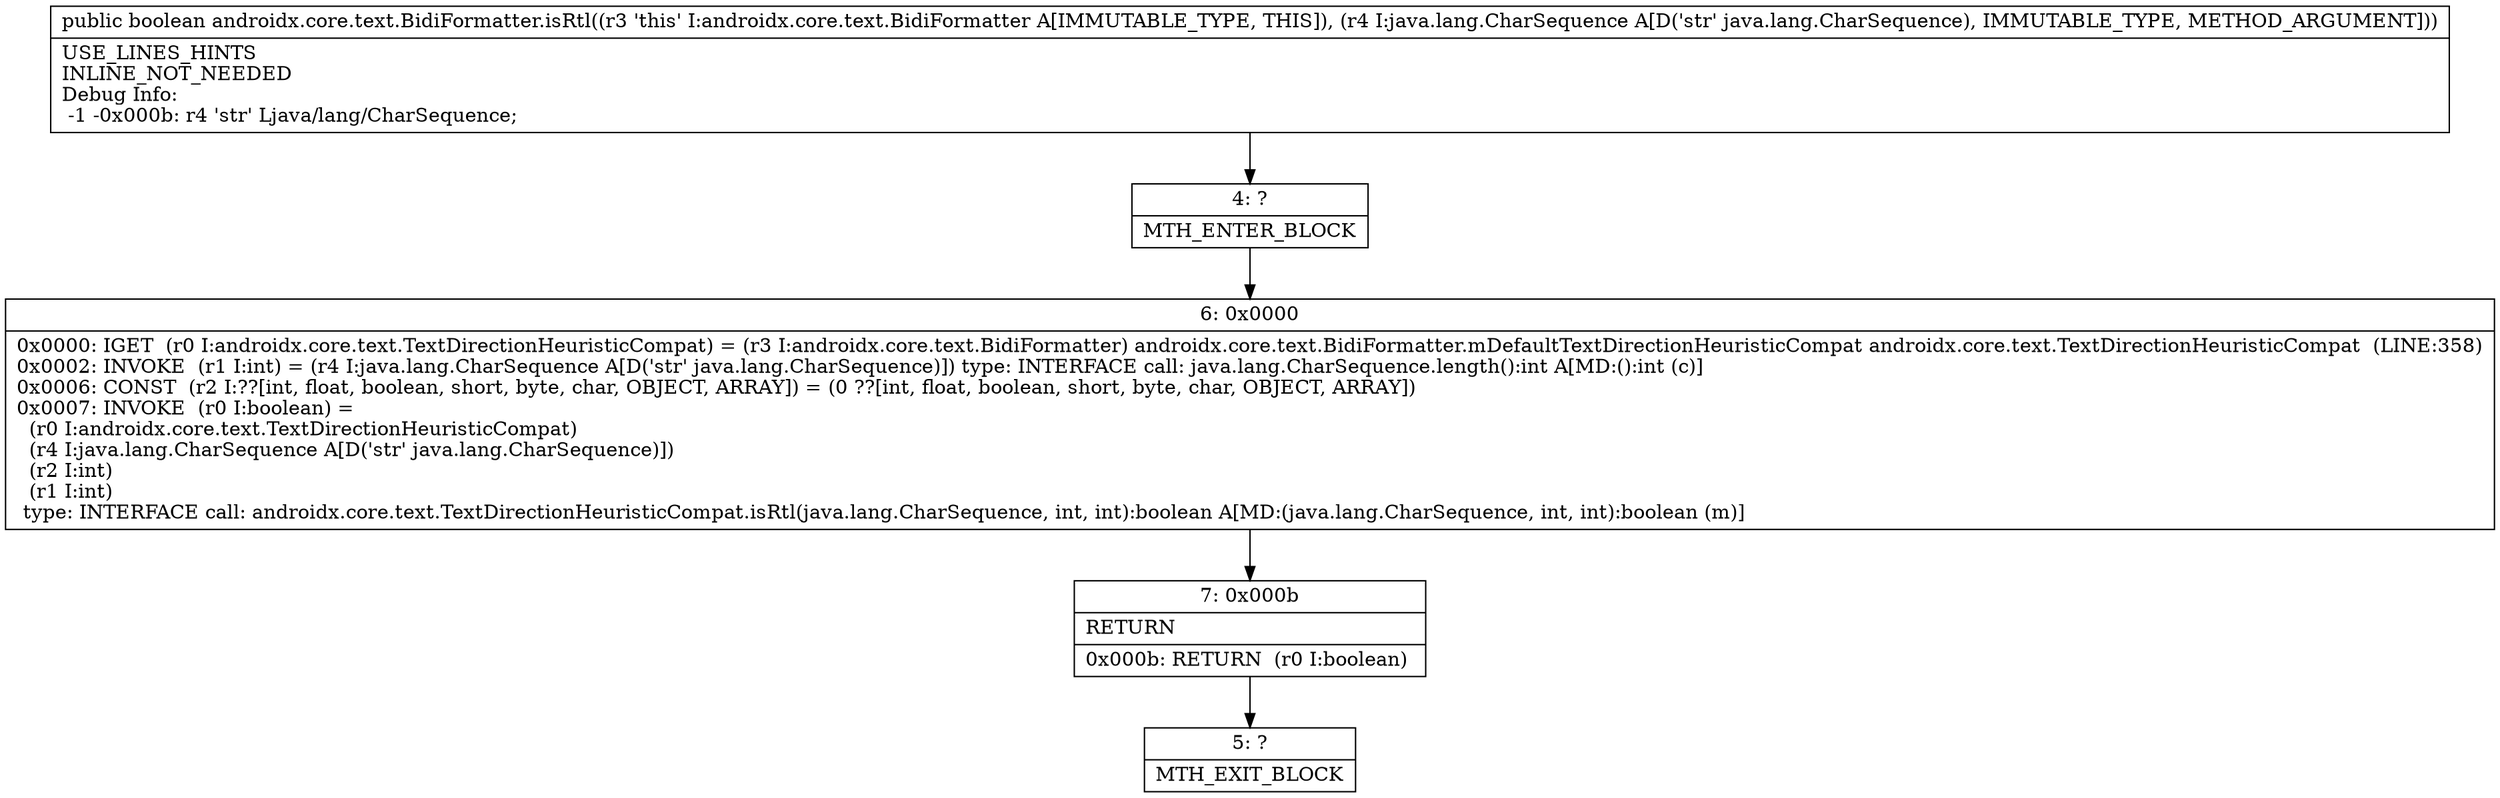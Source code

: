 digraph "CFG forandroidx.core.text.BidiFormatter.isRtl(Ljava\/lang\/CharSequence;)Z" {
Node_4 [shape=record,label="{4\:\ ?|MTH_ENTER_BLOCK\l}"];
Node_6 [shape=record,label="{6\:\ 0x0000|0x0000: IGET  (r0 I:androidx.core.text.TextDirectionHeuristicCompat) = (r3 I:androidx.core.text.BidiFormatter) androidx.core.text.BidiFormatter.mDefaultTextDirectionHeuristicCompat androidx.core.text.TextDirectionHeuristicCompat  (LINE:358)\l0x0002: INVOKE  (r1 I:int) = (r4 I:java.lang.CharSequence A[D('str' java.lang.CharSequence)]) type: INTERFACE call: java.lang.CharSequence.length():int A[MD:():int (c)]\l0x0006: CONST  (r2 I:??[int, float, boolean, short, byte, char, OBJECT, ARRAY]) = (0 ??[int, float, boolean, short, byte, char, OBJECT, ARRAY]) \l0x0007: INVOKE  (r0 I:boolean) = \l  (r0 I:androidx.core.text.TextDirectionHeuristicCompat)\l  (r4 I:java.lang.CharSequence A[D('str' java.lang.CharSequence)])\l  (r2 I:int)\l  (r1 I:int)\l type: INTERFACE call: androidx.core.text.TextDirectionHeuristicCompat.isRtl(java.lang.CharSequence, int, int):boolean A[MD:(java.lang.CharSequence, int, int):boolean (m)]\l}"];
Node_7 [shape=record,label="{7\:\ 0x000b|RETURN\l|0x000b: RETURN  (r0 I:boolean) \l}"];
Node_5 [shape=record,label="{5\:\ ?|MTH_EXIT_BLOCK\l}"];
MethodNode[shape=record,label="{public boolean androidx.core.text.BidiFormatter.isRtl((r3 'this' I:androidx.core.text.BidiFormatter A[IMMUTABLE_TYPE, THIS]), (r4 I:java.lang.CharSequence A[D('str' java.lang.CharSequence), IMMUTABLE_TYPE, METHOD_ARGUMENT]))  | USE_LINES_HINTS\lINLINE_NOT_NEEDED\lDebug Info:\l  \-1 \-0x000b: r4 'str' Ljava\/lang\/CharSequence;\l}"];
MethodNode -> Node_4;Node_4 -> Node_6;
Node_6 -> Node_7;
Node_7 -> Node_5;
}

